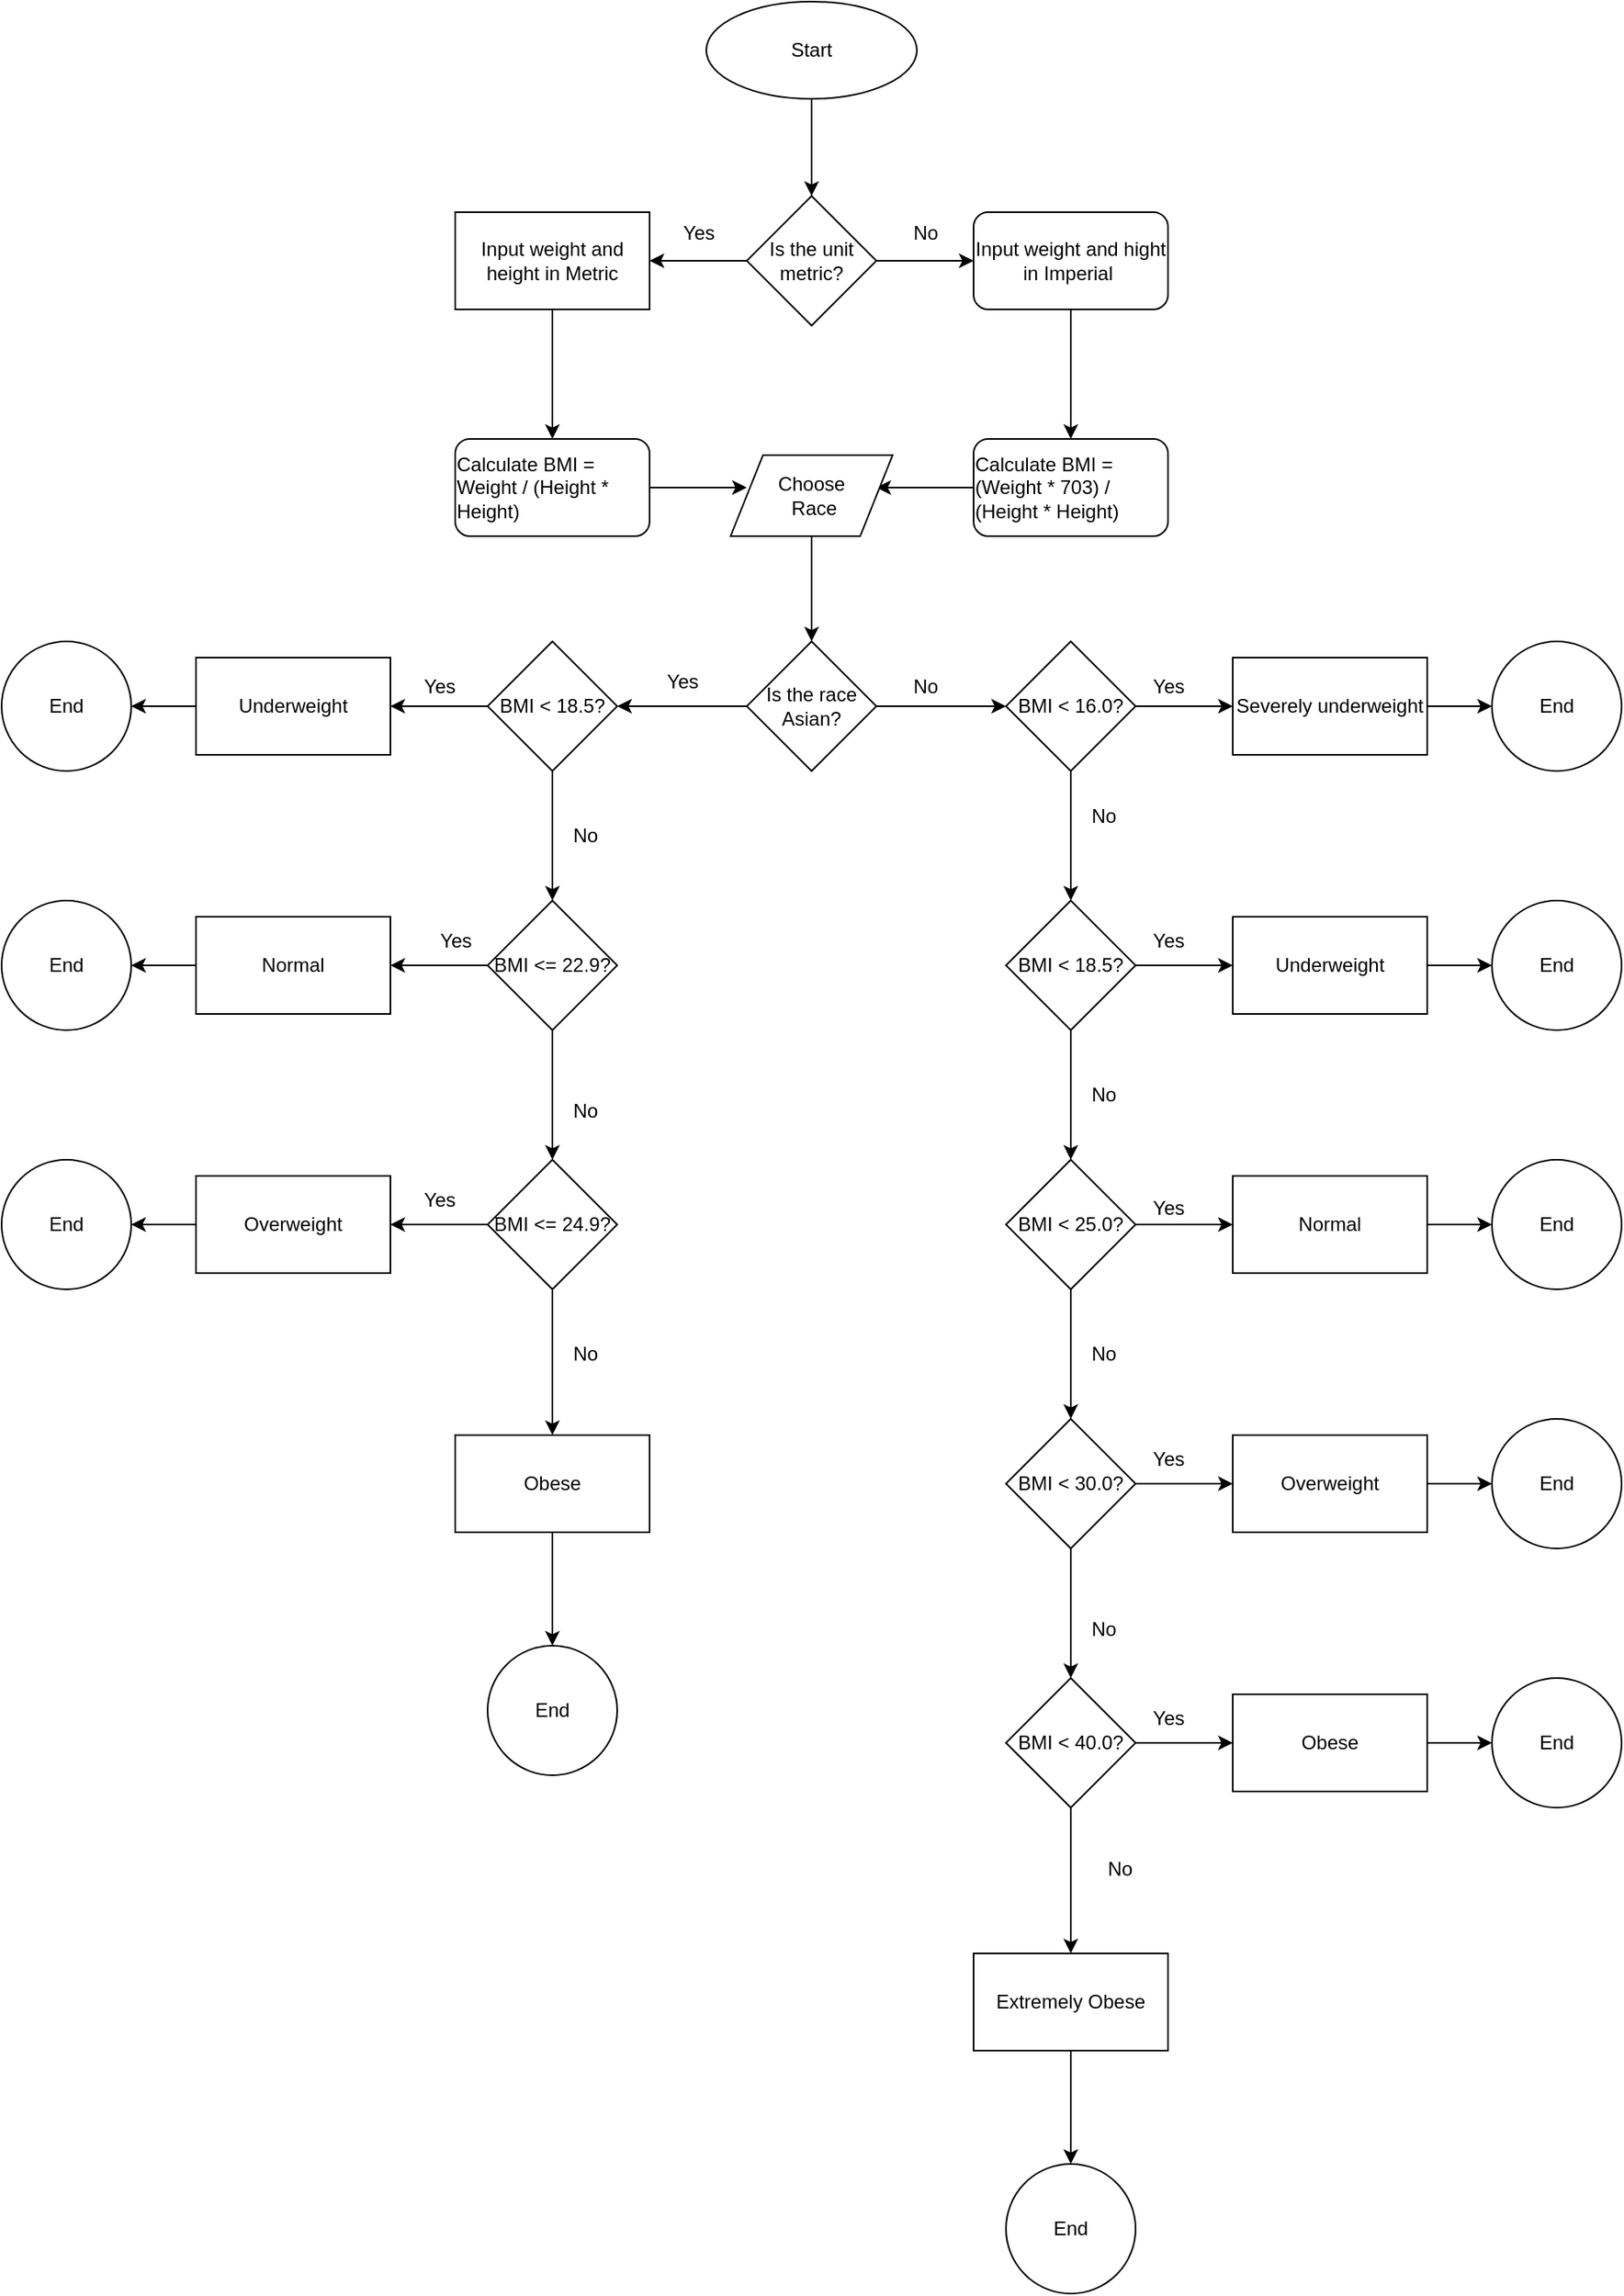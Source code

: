 <mxfile version="26.1.1">
  <diagram id="C5RBs43oDa-KdzZeNtuy" name="Page-1">
    <mxGraphModel dx="2582" dy="1410" grid="1" gridSize="10" guides="1" tooltips="1" connect="1" arrows="1" fold="1" page="1" pageScale="1" pageWidth="827" pageHeight="1169" math="0" shadow="0">
      <root>
        <mxCell id="WIyWlLk6GJQsqaUBKTNV-0" />
        <mxCell id="WIyWlLk6GJQsqaUBKTNV-1" parent="WIyWlLk6GJQsqaUBKTNV-0" />
        <mxCell id="4y6V4wLV0EvAnL0dNy4f-1" style="edgeStyle=orthogonalEdgeStyle;rounded=0;orthogonalLoop=1;jettySize=auto;html=1;exitX=0.5;exitY=1;exitDx=0;exitDy=0;" edge="1" parent="WIyWlLk6GJQsqaUBKTNV-1" source="4y6V4wLV0EvAnL0dNy4f-0">
          <mxGeometry relative="1" as="geometry">
            <mxPoint x="270" y="160" as="targetPoint" />
          </mxGeometry>
        </mxCell>
        <mxCell id="4y6V4wLV0EvAnL0dNy4f-0" value="Start" style="ellipse;whiteSpace=wrap;html=1;" vertex="1" parent="WIyWlLk6GJQsqaUBKTNV-1">
          <mxGeometry x="205" y="40" width="130" height="60" as="geometry" />
        </mxCell>
        <mxCell id="4y6V4wLV0EvAnL0dNy4f-8" value="" style="edgeStyle=orthogonalEdgeStyle;rounded=0;orthogonalLoop=1;jettySize=auto;html=1;" edge="1" parent="WIyWlLk6GJQsqaUBKTNV-1" source="4y6V4wLV0EvAnL0dNy4f-6" target="4y6V4wLV0EvAnL0dNy4f-7">
          <mxGeometry relative="1" as="geometry" />
        </mxCell>
        <mxCell id="4y6V4wLV0EvAnL0dNy4f-11" value="" style="edgeStyle=orthogonalEdgeStyle;rounded=0;orthogonalLoop=1;jettySize=auto;html=1;" edge="1" parent="WIyWlLk6GJQsqaUBKTNV-1" source="4y6V4wLV0EvAnL0dNy4f-6" target="4y6V4wLV0EvAnL0dNy4f-10">
          <mxGeometry relative="1" as="geometry" />
        </mxCell>
        <mxCell id="4y6V4wLV0EvAnL0dNy4f-6" value="Is the unit metric?" style="rhombus;whiteSpace=wrap;html=1;" vertex="1" parent="WIyWlLk6GJQsqaUBKTNV-1">
          <mxGeometry x="230" y="160" width="80" height="80" as="geometry" />
        </mxCell>
        <mxCell id="4y6V4wLV0EvAnL0dNy4f-14" value="" style="edgeStyle=orthogonalEdgeStyle;rounded=0;orthogonalLoop=1;jettySize=auto;html=1;" edge="1" parent="WIyWlLk6GJQsqaUBKTNV-1" source="4y6V4wLV0EvAnL0dNy4f-7" target="4y6V4wLV0EvAnL0dNy4f-13">
          <mxGeometry relative="1" as="geometry" />
        </mxCell>
        <mxCell id="4y6V4wLV0EvAnL0dNy4f-7" value="Input weight and height in Metric" style="whiteSpace=wrap;html=1;" vertex="1" parent="WIyWlLk6GJQsqaUBKTNV-1">
          <mxGeometry x="50" y="170" width="120" height="60" as="geometry" />
        </mxCell>
        <mxCell id="4y6V4wLV0EvAnL0dNy4f-9" value="Yes" style="text;html=1;align=center;verticalAlign=middle;resizable=0;points=[];autosize=1;strokeColor=none;fillColor=none;" vertex="1" parent="WIyWlLk6GJQsqaUBKTNV-1">
          <mxGeometry x="180" y="168" width="40" height="30" as="geometry" />
        </mxCell>
        <mxCell id="4y6V4wLV0EvAnL0dNy4f-16" value="" style="edgeStyle=orthogonalEdgeStyle;rounded=0;orthogonalLoop=1;jettySize=auto;html=1;" edge="1" parent="WIyWlLk6GJQsqaUBKTNV-1" source="4y6V4wLV0EvAnL0dNy4f-10" target="4y6V4wLV0EvAnL0dNy4f-15">
          <mxGeometry relative="1" as="geometry" />
        </mxCell>
        <mxCell id="4y6V4wLV0EvAnL0dNy4f-10" value="Input weight and hight in&amp;nbsp;&lt;span style=&quot;text-align: start;&quot;&gt;Imperial&lt;/span&gt;&amp;nbsp;" style="rounded=1;whiteSpace=wrap;html=1;" vertex="1" parent="WIyWlLk6GJQsqaUBKTNV-1">
          <mxGeometry x="370" y="170" width="120" height="60" as="geometry" />
        </mxCell>
        <mxCell id="4y6V4wLV0EvAnL0dNy4f-12" value="No" style="text;html=1;align=center;verticalAlign=middle;resizable=0;points=[];autosize=1;strokeColor=none;fillColor=none;" vertex="1" parent="WIyWlLk6GJQsqaUBKTNV-1">
          <mxGeometry x="320" y="168" width="40" height="30" as="geometry" />
        </mxCell>
        <mxCell id="4y6V4wLV0EvAnL0dNy4f-18" value="" style="edgeStyle=orthogonalEdgeStyle;rounded=0;orthogonalLoop=1;jettySize=auto;html=1;" edge="1" parent="WIyWlLk6GJQsqaUBKTNV-1" source="4y6V4wLV0EvAnL0dNy4f-13">
          <mxGeometry relative="1" as="geometry">
            <mxPoint x="230" y="340" as="targetPoint" />
          </mxGeometry>
        </mxCell>
        <mxCell id="4y6V4wLV0EvAnL0dNy4f-13" value="&lt;div style=&quot;text-align: start;&quot;&gt;Calculate BMI = Weight / (Height * Height)&lt;/div&gt;" style="rounded=1;whiteSpace=wrap;html=1;" vertex="1" parent="WIyWlLk6GJQsqaUBKTNV-1">
          <mxGeometry x="50" y="310" width="120" height="60" as="geometry" />
        </mxCell>
        <mxCell id="4y6V4wLV0EvAnL0dNy4f-20" style="edgeStyle=orthogonalEdgeStyle;rounded=0;orthogonalLoop=1;jettySize=auto;html=1;entryX=1;entryY=0.5;entryDx=0;entryDy=0;" edge="1" parent="WIyWlLk6GJQsqaUBKTNV-1" source="4y6V4wLV0EvAnL0dNy4f-15">
          <mxGeometry relative="1" as="geometry">
            <mxPoint x="310" y="340" as="targetPoint" />
          </mxGeometry>
        </mxCell>
        <mxCell id="4y6V4wLV0EvAnL0dNy4f-15" value="&lt;div style=&quot;text-align: start;&quot;&gt;Calculate BMI = (Weight * 703) / (Height * Height)&lt;/div&gt;" style="rounded=1;whiteSpace=wrap;html=1;" vertex="1" parent="WIyWlLk6GJQsqaUBKTNV-1">
          <mxGeometry x="370" y="310" width="120" height="60" as="geometry" />
        </mxCell>
        <mxCell id="4y6V4wLV0EvAnL0dNy4f-23" value="" style="edgeStyle=orthogonalEdgeStyle;rounded=0;orthogonalLoop=1;jettySize=auto;html=1;" edge="1" parent="WIyWlLk6GJQsqaUBKTNV-1" source="4y6V4wLV0EvAnL0dNy4f-21" target="4y6V4wLV0EvAnL0dNy4f-22">
          <mxGeometry relative="1" as="geometry" />
        </mxCell>
        <mxCell id="4y6V4wLV0EvAnL0dNy4f-21" value="Choose&lt;div&gt;&amp;nbsp;Race&lt;/div&gt;" style="shape=parallelogram;perimeter=parallelogramPerimeter;whiteSpace=wrap;html=1;fixedSize=1;" vertex="1" parent="WIyWlLk6GJQsqaUBKTNV-1">
          <mxGeometry x="220" y="320" width="100" height="50" as="geometry" />
        </mxCell>
        <mxCell id="4y6V4wLV0EvAnL0dNy4f-25" value="" style="edgeStyle=orthogonalEdgeStyle;rounded=0;orthogonalLoop=1;jettySize=auto;html=1;" edge="1" parent="WIyWlLk6GJQsqaUBKTNV-1" source="4y6V4wLV0EvAnL0dNy4f-22" target="4y6V4wLV0EvAnL0dNy4f-24">
          <mxGeometry relative="1" as="geometry" />
        </mxCell>
        <mxCell id="4y6V4wLV0EvAnL0dNy4f-68" value="" style="edgeStyle=orthogonalEdgeStyle;rounded=0;orthogonalLoop=1;jettySize=auto;html=1;" edge="1" parent="WIyWlLk6GJQsqaUBKTNV-1" source="4y6V4wLV0EvAnL0dNy4f-22" target="4y6V4wLV0EvAnL0dNy4f-67">
          <mxGeometry relative="1" as="geometry" />
        </mxCell>
        <mxCell id="4y6V4wLV0EvAnL0dNy4f-22" value="Is the race Asian?" style="rhombus;whiteSpace=wrap;html=1;" vertex="1" parent="WIyWlLk6GJQsqaUBKTNV-1">
          <mxGeometry x="230" y="435" width="80" height="80" as="geometry" />
        </mxCell>
        <mxCell id="4y6V4wLV0EvAnL0dNy4f-28" value="" style="edgeStyle=orthogonalEdgeStyle;rounded=0;orthogonalLoop=1;jettySize=auto;html=1;" edge="1" parent="WIyWlLk6GJQsqaUBKTNV-1" source="4y6V4wLV0EvAnL0dNy4f-24" target="4y6V4wLV0EvAnL0dNy4f-27">
          <mxGeometry relative="1" as="geometry" />
        </mxCell>
        <mxCell id="4y6V4wLV0EvAnL0dNy4f-33" value="" style="edgeStyle=orthogonalEdgeStyle;rounded=0;orthogonalLoop=1;jettySize=auto;html=1;" edge="1" parent="WIyWlLk6GJQsqaUBKTNV-1" source="4y6V4wLV0EvAnL0dNy4f-24" target="4y6V4wLV0EvAnL0dNy4f-32">
          <mxGeometry relative="1" as="geometry" />
        </mxCell>
        <mxCell id="4y6V4wLV0EvAnL0dNy4f-24" value="&lt;div style=&quot;text-align: start;&quot;&gt;BMI &amp;lt; 16.0?&lt;/div&gt;" style="rhombus;whiteSpace=wrap;html=1;" vertex="1" parent="WIyWlLk6GJQsqaUBKTNV-1">
          <mxGeometry x="390" y="435" width="80" height="80" as="geometry" />
        </mxCell>
        <mxCell id="4y6V4wLV0EvAnL0dNy4f-26" value="No" style="text;html=1;align=center;verticalAlign=middle;resizable=0;points=[];autosize=1;strokeColor=none;fillColor=none;" vertex="1" parent="WIyWlLk6GJQsqaUBKTNV-1">
          <mxGeometry x="320" y="448" width="40" height="30" as="geometry" />
        </mxCell>
        <mxCell id="4y6V4wLV0EvAnL0dNy4f-31" value="" style="edgeStyle=orthogonalEdgeStyle;rounded=0;orthogonalLoop=1;jettySize=auto;html=1;" edge="1" parent="WIyWlLk6GJQsqaUBKTNV-1" source="4y6V4wLV0EvAnL0dNy4f-27" target="4y6V4wLV0EvAnL0dNy4f-30">
          <mxGeometry relative="1" as="geometry" />
        </mxCell>
        <mxCell id="4y6V4wLV0EvAnL0dNy4f-27" value="&lt;div style=&quot;text-align: start;&quot;&gt;Severely underweight&lt;/div&gt;" style="whiteSpace=wrap;html=1;" vertex="1" parent="WIyWlLk6GJQsqaUBKTNV-1">
          <mxGeometry x="530" y="445" width="120" height="60" as="geometry" />
        </mxCell>
        <mxCell id="4y6V4wLV0EvAnL0dNy4f-29" value="Yes" style="text;html=1;align=center;verticalAlign=middle;resizable=0;points=[];autosize=1;strokeColor=none;fillColor=none;" vertex="1" parent="WIyWlLk6GJQsqaUBKTNV-1">
          <mxGeometry x="470" y="448" width="40" height="30" as="geometry" />
        </mxCell>
        <mxCell id="4y6V4wLV0EvAnL0dNy4f-30" value="End" style="ellipse;whiteSpace=wrap;html=1;" vertex="1" parent="WIyWlLk6GJQsqaUBKTNV-1">
          <mxGeometry x="690" y="435" width="80" height="80" as="geometry" />
        </mxCell>
        <mxCell id="4y6V4wLV0EvAnL0dNy4f-35" value="" style="edgeStyle=orthogonalEdgeStyle;rounded=0;orthogonalLoop=1;jettySize=auto;html=1;" edge="1" parent="WIyWlLk6GJQsqaUBKTNV-1" source="4y6V4wLV0EvAnL0dNy4f-32" target="4y6V4wLV0EvAnL0dNy4f-34">
          <mxGeometry relative="1" as="geometry" />
        </mxCell>
        <mxCell id="4y6V4wLV0EvAnL0dNy4f-41" value="" style="edgeStyle=orthogonalEdgeStyle;rounded=0;orthogonalLoop=1;jettySize=auto;html=1;" edge="1" parent="WIyWlLk6GJQsqaUBKTNV-1" source="4y6V4wLV0EvAnL0dNy4f-32" target="4y6V4wLV0EvAnL0dNy4f-40">
          <mxGeometry relative="1" as="geometry" />
        </mxCell>
        <mxCell id="4y6V4wLV0EvAnL0dNy4f-32" value="&lt;div style=&quot;text-align: start;&quot;&gt;BMI &amp;lt; 18.5?&lt;/div&gt;" style="rhombus;whiteSpace=wrap;html=1;" vertex="1" parent="WIyWlLk6GJQsqaUBKTNV-1">
          <mxGeometry x="390" y="595" width="80" height="80" as="geometry" />
        </mxCell>
        <mxCell id="4y6V4wLV0EvAnL0dNy4f-37" value="" style="edgeStyle=orthogonalEdgeStyle;rounded=0;orthogonalLoop=1;jettySize=auto;html=1;" edge="1" parent="WIyWlLk6GJQsqaUBKTNV-1" source="4y6V4wLV0EvAnL0dNy4f-34" target="4y6V4wLV0EvAnL0dNy4f-36">
          <mxGeometry relative="1" as="geometry" />
        </mxCell>
        <mxCell id="4y6V4wLV0EvAnL0dNy4f-34" value="&lt;div style=&quot;text-align: start;&quot;&gt;Underweight&lt;/div&gt;" style="whiteSpace=wrap;html=1;" vertex="1" parent="WIyWlLk6GJQsqaUBKTNV-1">
          <mxGeometry x="530" y="605" width="120" height="60" as="geometry" />
        </mxCell>
        <mxCell id="4y6V4wLV0EvAnL0dNy4f-36" value="End" style="ellipse;whiteSpace=wrap;html=1;" vertex="1" parent="WIyWlLk6GJQsqaUBKTNV-1">
          <mxGeometry x="690" y="595" width="80" height="80" as="geometry" />
        </mxCell>
        <mxCell id="4y6V4wLV0EvAnL0dNy4f-43" value="" style="edgeStyle=orthogonalEdgeStyle;rounded=0;orthogonalLoop=1;jettySize=auto;html=1;" edge="1" parent="WIyWlLk6GJQsqaUBKTNV-1" source="4y6V4wLV0EvAnL0dNy4f-40" target="4y6V4wLV0EvAnL0dNy4f-42">
          <mxGeometry relative="1" as="geometry" />
        </mxCell>
        <mxCell id="4y6V4wLV0EvAnL0dNy4f-47" value="" style="edgeStyle=orthogonalEdgeStyle;rounded=0;orthogonalLoop=1;jettySize=auto;html=1;" edge="1" parent="WIyWlLk6GJQsqaUBKTNV-1" source="4y6V4wLV0EvAnL0dNy4f-40" target="4y6V4wLV0EvAnL0dNy4f-46">
          <mxGeometry relative="1" as="geometry" />
        </mxCell>
        <mxCell id="4y6V4wLV0EvAnL0dNy4f-40" value="&lt;div style=&quot;text-align: start;&quot;&gt;BMI &amp;lt; 25.0?&lt;/div&gt;" style="rhombus;whiteSpace=wrap;html=1;" vertex="1" parent="WIyWlLk6GJQsqaUBKTNV-1">
          <mxGeometry x="390" y="755" width="80" height="80" as="geometry" />
        </mxCell>
        <mxCell id="4y6V4wLV0EvAnL0dNy4f-45" value="" style="edgeStyle=orthogonalEdgeStyle;rounded=0;orthogonalLoop=1;jettySize=auto;html=1;" edge="1" parent="WIyWlLk6GJQsqaUBKTNV-1" source="4y6V4wLV0EvAnL0dNy4f-42" target="4y6V4wLV0EvAnL0dNy4f-44">
          <mxGeometry relative="1" as="geometry" />
        </mxCell>
        <mxCell id="4y6V4wLV0EvAnL0dNy4f-42" value="Normal" style="whiteSpace=wrap;html=1;" vertex="1" parent="WIyWlLk6GJQsqaUBKTNV-1">
          <mxGeometry x="530" y="765" width="120" height="60" as="geometry" />
        </mxCell>
        <mxCell id="4y6V4wLV0EvAnL0dNy4f-44" value="End" style="ellipse;whiteSpace=wrap;html=1;" vertex="1" parent="WIyWlLk6GJQsqaUBKTNV-1">
          <mxGeometry x="690" y="755" width="80" height="80" as="geometry" />
        </mxCell>
        <mxCell id="4y6V4wLV0EvAnL0dNy4f-49" value="" style="edgeStyle=orthogonalEdgeStyle;rounded=0;orthogonalLoop=1;jettySize=auto;html=1;" edge="1" parent="WIyWlLk6GJQsqaUBKTNV-1" source="4y6V4wLV0EvAnL0dNy4f-46" target="4y6V4wLV0EvAnL0dNy4f-48">
          <mxGeometry relative="1" as="geometry" />
        </mxCell>
        <mxCell id="4y6V4wLV0EvAnL0dNy4f-53" value="" style="edgeStyle=orthogonalEdgeStyle;rounded=0;orthogonalLoop=1;jettySize=auto;html=1;" edge="1" parent="WIyWlLk6GJQsqaUBKTNV-1" source="4y6V4wLV0EvAnL0dNy4f-46" target="4y6V4wLV0EvAnL0dNy4f-52">
          <mxGeometry relative="1" as="geometry" />
        </mxCell>
        <mxCell id="4y6V4wLV0EvAnL0dNy4f-46" value="&lt;div style=&quot;caret-color: rgb(0, 0, 0); color: rgb(0, 0, 0); font-style: normal; font-variant-caps: normal; font-weight: 400; letter-spacing: normal; orphans: auto; text-align: start; text-indent: 0px; text-transform: none; white-space: normal; widows: auto; word-spacing: 0px; -webkit-text-size-adjust: auto; -webkit-text-stroke-width: 0px; text-decoration: none;&quot;&gt;BMI &amp;lt; 30.0?&lt;/div&gt;" style="rhombus;whiteSpace=wrap;html=1;" vertex="1" parent="WIyWlLk6GJQsqaUBKTNV-1">
          <mxGeometry x="390" y="915" width="80" height="80" as="geometry" />
        </mxCell>
        <mxCell id="4y6V4wLV0EvAnL0dNy4f-51" value="" style="edgeStyle=orthogonalEdgeStyle;rounded=0;orthogonalLoop=1;jettySize=auto;html=1;" edge="1" parent="WIyWlLk6GJQsqaUBKTNV-1" source="4y6V4wLV0EvAnL0dNy4f-48" target="4y6V4wLV0EvAnL0dNy4f-50">
          <mxGeometry relative="1" as="geometry" />
        </mxCell>
        <mxCell id="4y6V4wLV0EvAnL0dNy4f-48" value="Overweight" style="whiteSpace=wrap;html=1;" vertex="1" parent="WIyWlLk6GJQsqaUBKTNV-1">
          <mxGeometry x="530" y="925" width="120" height="60" as="geometry" />
        </mxCell>
        <mxCell id="4y6V4wLV0EvAnL0dNy4f-50" value="End" style="ellipse;whiteSpace=wrap;html=1;" vertex="1" parent="WIyWlLk6GJQsqaUBKTNV-1">
          <mxGeometry x="690" y="915" width="80" height="80" as="geometry" />
        </mxCell>
        <mxCell id="4y6V4wLV0EvAnL0dNy4f-55" value="" style="edgeStyle=orthogonalEdgeStyle;rounded=0;orthogonalLoop=1;jettySize=auto;html=1;" edge="1" parent="WIyWlLk6GJQsqaUBKTNV-1" source="4y6V4wLV0EvAnL0dNy4f-52" target="4y6V4wLV0EvAnL0dNy4f-54">
          <mxGeometry relative="1" as="geometry" />
        </mxCell>
        <mxCell id="4y6V4wLV0EvAnL0dNy4f-63" value="" style="edgeStyle=orthogonalEdgeStyle;rounded=0;orthogonalLoop=1;jettySize=auto;html=1;" edge="1" parent="WIyWlLk6GJQsqaUBKTNV-1" source="4y6V4wLV0EvAnL0dNy4f-52" target="4y6V4wLV0EvAnL0dNy4f-62">
          <mxGeometry relative="1" as="geometry" />
        </mxCell>
        <mxCell id="4y6V4wLV0EvAnL0dNy4f-52" value="&lt;div style=&quot;caret-color: rgb(0, 0, 0); color: rgb(0, 0, 0); font-style: normal; font-variant-caps: normal; font-weight: 400; letter-spacing: normal; orphans: auto; text-align: start; text-indent: 0px; text-transform: none; white-space: normal; widows: auto; word-spacing: 0px; -webkit-text-size-adjust: auto; -webkit-text-stroke-width: 0px; text-decoration: none;&quot;&gt;BMI &amp;lt; 40.0?&lt;/div&gt;" style="rhombus;whiteSpace=wrap;html=1;" vertex="1" parent="WIyWlLk6GJQsqaUBKTNV-1">
          <mxGeometry x="390" y="1075" width="80" height="80" as="geometry" />
        </mxCell>
        <mxCell id="4y6V4wLV0EvAnL0dNy4f-57" value="" style="edgeStyle=orthogonalEdgeStyle;rounded=0;orthogonalLoop=1;jettySize=auto;html=1;" edge="1" parent="WIyWlLk6GJQsqaUBKTNV-1" source="4y6V4wLV0EvAnL0dNy4f-54" target="4y6V4wLV0EvAnL0dNy4f-56">
          <mxGeometry relative="1" as="geometry" />
        </mxCell>
        <mxCell id="4y6V4wLV0EvAnL0dNy4f-54" value="&lt;div style=&quot;caret-color: rgb(0, 0, 0); color: rgb(0, 0, 0); font-style: normal; font-variant-caps: normal; font-weight: 400; letter-spacing: normal; orphans: auto; text-align: start; text-indent: 0px; text-transform: none; white-space: normal; widows: auto; word-spacing: 0px; -webkit-text-size-adjust: auto; -webkit-text-stroke-width: 0px; text-decoration: none;&quot;&gt;Obese&lt;/div&gt;" style="whiteSpace=wrap;html=1;" vertex="1" parent="WIyWlLk6GJQsqaUBKTNV-1">
          <mxGeometry x="530" y="1085" width="120" height="60" as="geometry" />
        </mxCell>
        <mxCell id="4y6V4wLV0EvAnL0dNy4f-56" value="End" style="ellipse;whiteSpace=wrap;html=1;" vertex="1" parent="WIyWlLk6GJQsqaUBKTNV-1">
          <mxGeometry x="690" y="1075" width="80" height="80" as="geometry" />
        </mxCell>
        <mxCell id="4y6V4wLV0EvAnL0dNy4f-58" value="Yes" style="text;html=1;align=center;verticalAlign=middle;resizable=0;points=[];autosize=1;strokeColor=none;fillColor=none;" vertex="1" parent="WIyWlLk6GJQsqaUBKTNV-1">
          <mxGeometry x="470" y="605" width="40" height="30" as="geometry" />
        </mxCell>
        <mxCell id="4y6V4wLV0EvAnL0dNy4f-59" value="Yes" style="text;html=1;align=center;verticalAlign=middle;resizable=0;points=[];autosize=1;strokeColor=none;fillColor=none;" vertex="1" parent="WIyWlLk6GJQsqaUBKTNV-1">
          <mxGeometry x="470" y="770" width="40" height="30" as="geometry" />
        </mxCell>
        <mxCell id="4y6V4wLV0EvAnL0dNy4f-60" value="Yes" style="text;html=1;align=center;verticalAlign=middle;resizable=0;points=[];autosize=1;strokeColor=none;fillColor=none;" vertex="1" parent="WIyWlLk6GJQsqaUBKTNV-1">
          <mxGeometry x="470" y="925" width="40" height="30" as="geometry" />
        </mxCell>
        <mxCell id="4y6V4wLV0EvAnL0dNy4f-61" value="Yes" style="text;html=1;align=center;verticalAlign=middle;resizable=0;points=[];autosize=1;strokeColor=none;fillColor=none;" vertex="1" parent="WIyWlLk6GJQsqaUBKTNV-1">
          <mxGeometry x="470" y="1085" width="40" height="30" as="geometry" />
        </mxCell>
        <mxCell id="4y6V4wLV0EvAnL0dNy4f-66" value="" style="edgeStyle=orthogonalEdgeStyle;rounded=0;orthogonalLoop=1;jettySize=auto;html=1;" edge="1" parent="WIyWlLk6GJQsqaUBKTNV-1" source="4y6V4wLV0EvAnL0dNy4f-62" target="4y6V4wLV0EvAnL0dNy4f-65">
          <mxGeometry relative="1" as="geometry" />
        </mxCell>
        <mxCell id="4y6V4wLV0EvAnL0dNy4f-62" value="Extremely Obese" style="whiteSpace=wrap;html=1;" vertex="1" parent="WIyWlLk6GJQsqaUBKTNV-1">
          <mxGeometry x="370" y="1245" width="120" height="60" as="geometry" />
        </mxCell>
        <mxCell id="4y6V4wLV0EvAnL0dNy4f-64" value="No" style="text;html=1;align=center;verticalAlign=middle;resizable=0;points=[];autosize=1;strokeColor=none;fillColor=none;" vertex="1" parent="WIyWlLk6GJQsqaUBKTNV-1">
          <mxGeometry x="440" y="1178" width="40" height="30" as="geometry" />
        </mxCell>
        <mxCell id="4y6V4wLV0EvAnL0dNy4f-65" value="End" style="ellipse;whiteSpace=wrap;html=1;" vertex="1" parent="WIyWlLk6GJQsqaUBKTNV-1">
          <mxGeometry x="390" y="1375" width="80" height="80" as="geometry" />
        </mxCell>
        <mxCell id="4y6V4wLV0EvAnL0dNy4f-70" value="" style="edgeStyle=orthogonalEdgeStyle;rounded=0;orthogonalLoop=1;jettySize=auto;html=1;" edge="1" parent="WIyWlLk6GJQsqaUBKTNV-1" source="4y6V4wLV0EvAnL0dNy4f-67" target="4y6V4wLV0EvAnL0dNy4f-69">
          <mxGeometry relative="1" as="geometry" />
        </mxCell>
        <mxCell id="4y6V4wLV0EvAnL0dNy4f-76" value="" style="edgeStyle=orthogonalEdgeStyle;rounded=0;orthogonalLoop=1;jettySize=auto;html=1;" edge="1" parent="WIyWlLk6GJQsqaUBKTNV-1" source="4y6V4wLV0EvAnL0dNy4f-67" target="4y6V4wLV0EvAnL0dNy4f-75">
          <mxGeometry relative="1" as="geometry" />
        </mxCell>
        <mxCell id="4y6V4wLV0EvAnL0dNy4f-67" value="&lt;div style=&quot;text-align: start;&quot;&gt;BMI &amp;lt; 18.5?&lt;/div&gt;" style="rhombus;whiteSpace=wrap;html=1;" vertex="1" parent="WIyWlLk6GJQsqaUBKTNV-1">
          <mxGeometry x="70" y="435" width="80" height="80" as="geometry" />
        </mxCell>
        <mxCell id="4y6V4wLV0EvAnL0dNy4f-72" value="" style="edgeStyle=orthogonalEdgeStyle;rounded=0;orthogonalLoop=1;jettySize=auto;html=1;" edge="1" parent="WIyWlLk6GJQsqaUBKTNV-1" source="4y6V4wLV0EvAnL0dNy4f-69" target="4y6V4wLV0EvAnL0dNy4f-71">
          <mxGeometry relative="1" as="geometry" />
        </mxCell>
        <mxCell id="4y6V4wLV0EvAnL0dNy4f-78" value="" style="edgeStyle=orthogonalEdgeStyle;rounded=0;orthogonalLoop=1;jettySize=auto;html=1;" edge="1" parent="WIyWlLk6GJQsqaUBKTNV-1" source="4y6V4wLV0EvAnL0dNy4f-69" target="4y6V4wLV0EvAnL0dNy4f-77">
          <mxGeometry relative="1" as="geometry" />
        </mxCell>
        <mxCell id="4y6V4wLV0EvAnL0dNy4f-69" value="&lt;div style=&quot;text-align: start;&quot;&gt;BMI &amp;lt;= 22.9?&lt;/div&gt;" style="rhombus;whiteSpace=wrap;html=1;" vertex="1" parent="WIyWlLk6GJQsqaUBKTNV-1">
          <mxGeometry x="70" y="595" width="80" height="80" as="geometry" />
        </mxCell>
        <mxCell id="4y6V4wLV0EvAnL0dNy4f-80" value="" style="edgeStyle=orthogonalEdgeStyle;rounded=0;orthogonalLoop=1;jettySize=auto;html=1;" edge="1" parent="WIyWlLk6GJQsqaUBKTNV-1" source="4y6V4wLV0EvAnL0dNy4f-71">
          <mxGeometry relative="1" as="geometry">
            <mxPoint x="10" y="795.0" as="targetPoint" />
          </mxGeometry>
        </mxCell>
        <mxCell id="4y6V4wLV0EvAnL0dNy4f-97" value="" style="edgeStyle=orthogonalEdgeStyle;rounded=0;orthogonalLoop=1;jettySize=auto;html=1;" edge="1" parent="WIyWlLk6GJQsqaUBKTNV-1" source="4y6V4wLV0EvAnL0dNy4f-71" target="4y6V4wLV0EvAnL0dNy4f-96">
          <mxGeometry relative="1" as="geometry" />
        </mxCell>
        <mxCell id="4y6V4wLV0EvAnL0dNy4f-71" value="&lt;div style=&quot;text-align: start;&quot;&gt;BMI &amp;lt;= 24.9?&lt;/div&gt;" style="rhombus;whiteSpace=wrap;html=1;" vertex="1" parent="WIyWlLk6GJQsqaUBKTNV-1">
          <mxGeometry x="70" y="755" width="80" height="80" as="geometry" />
        </mxCell>
        <mxCell id="4y6V4wLV0EvAnL0dNy4f-102" value="" style="edgeStyle=orthogonalEdgeStyle;rounded=0;orthogonalLoop=1;jettySize=auto;html=1;" edge="1" parent="WIyWlLk6GJQsqaUBKTNV-1" source="4y6V4wLV0EvAnL0dNy4f-75" target="4y6V4wLV0EvAnL0dNy4f-101">
          <mxGeometry relative="1" as="geometry" />
        </mxCell>
        <mxCell id="4y6V4wLV0EvAnL0dNy4f-75" value="&lt;div style=&quot;text-align: start;&quot;&gt;Underweight&lt;/div&gt;" style="whiteSpace=wrap;html=1;" vertex="1" parent="WIyWlLk6GJQsqaUBKTNV-1">
          <mxGeometry x="-110" y="445" width="120" height="60" as="geometry" />
        </mxCell>
        <mxCell id="4y6V4wLV0EvAnL0dNy4f-104" value="" style="edgeStyle=orthogonalEdgeStyle;rounded=0;orthogonalLoop=1;jettySize=auto;html=1;" edge="1" parent="WIyWlLk6GJQsqaUBKTNV-1" source="4y6V4wLV0EvAnL0dNy4f-77" target="4y6V4wLV0EvAnL0dNy4f-103">
          <mxGeometry relative="1" as="geometry" />
        </mxCell>
        <mxCell id="4y6V4wLV0EvAnL0dNy4f-77" value="&lt;div style=&quot;text-align: start;&quot;&gt;Normal&lt;/div&gt;" style="whiteSpace=wrap;html=1;" vertex="1" parent="WIyWlLk6GJQsqaUBKTNV-1">
          <mxGeometry x="-110" y="605" width="120" height="60" as="geometry" />
        </mxCell>
        <mxCell id="4y6V4wLV0EvAnL0dNy4f-84" value="Yes" style="text;html=1;align=center;verticalAlign=middle;resizable=0;points=[];autosize=1;strokeColor=none;fillColor=none;" vertex="1" parent="WIyWlLk6GJQsqaUBKTNV-1">
          <mxGeometry x="170" y="445" width="40" height="30" as="geometry" />
        </mxCell>
        <mxCell id="4y6V4wLV0EvAnL0dNy4f-85" value="Yes" style="text;html=1;align=center;verticalAlign=middle;resizable=0;points=[];autosize=1;strokeColor=none;fillColor=none;" vertex="1" parent="WIyWlLk6GJQsqaUBKTNV-1">
          <mxGeometry x="20" y="448" width="40" height="30" as="geometry" />
        </mxCell>
        <mxCell id="4y6V4wLV0EvAnL0dNy4f-86" value="Yes" style="text;html=1;align=center;verticalAlign=middle;resizable=0;points=[];autosize=1;strokeColor=none;fillColor=none;" vertex="1" parent="WIyWlLk6GJQsqaUBKTNV-1">
          <mxGeometry x="30" y="605" width="40" height="30" as="geometry" />
        </mxCell>
        <mxCell id="4y6V4wLV0EvAnL0dNy4f-87" value="Yes" style="text;html=1;align=center;verticalAlign=middle;resizable=0;points=[];autosize=1;strokeColor=none;fillColor=none;" vertex="1" parent="WIyWlLk6GJQsqaUBKTNV-1">
          <mxGeometry x="20" y="765" width="40" height="30" as="geometry" />
        </mxCell>
        <mxCell id="4y6V4wLV0EvAnL0dNy4f-89" value="No" style="text;html=1;align=center;verticalAlign=middle;resizable=0;points=[];autosize=1;strokeColor=none;fillColor=none;" vertex="1" parent="WIyWlLk6GJQsqaUBKTNV-1">
          <mxGeometry x="430" y="528" width="40" height="30" as="geometry" />
        </mxCell>
        <mxCell id="4y6V4wLV0EvAnL0dNy4f-90" value="No" style="text;html=1;align=center;verticalAlign=middle;resizable=0;points=[];autosize=1;strokeColor=none;fillColor=none;" vertex="1" parent="WIyWlLk6GJQsqaUBKTNV-1">
          <mxGeometry x="430" y="700" width="40" height="30" as="geometry" />
        </mxCell>
        <mxCell id="4y6V4wLV0EvAnL0dNy4f-91" value="No" style="text;html=1;align=center;verticalAlign=middle;resizable=0;points=[];autosize=1;strokeColor=none;fillColor=none;" vertex="1" parent="WIyWlLk6GJQsqaUBKTNV-1">
          <mxGeometry x="430" y="860" width="40" height="30" as="geometry" />
        </mxCell>
        <mxCell id="4y6V4wLV0EvAnL0dNy4f-92" value="No" style="text;html=1;align=center;verticalAlign=middle;resizable=0;points=[];autosize=1;strokeColor=none;fillColor=none;" vertex="1" parent="WIyWlLk6GJQsqaUBKTNV-1">
          <mxGeometry x="430" y="1030" width="40" height="30" as="geometry" />
        </mxCell>
        <mxCell id="4y6V4wLV0EvAnL0dNy4f-93" value="No" style="text;html=1;align=center;verticalAlign=middle;resizable=0;points=[];autosize=1;strokeColor=none;fillColor=none;" vertex="1" parent="WIyWlLk6GJQsqaUBKTNV-1">
          <mxGeometry x="110" y="540" width="40" height="30" as="geometry" />
        </mxCell>
        <mxCell id="4y6V4wLV0EvAnL0dNy4f-94" value="No" style="text;html=1;align=center;verticalAlign=middle;resizable=0;points=[];autosize=1;strokeColor=none;fillColor=none;" vertex="1" parent="WIyWlLk6GJQsqaUBKTNV-1">
          <mxGeometry x="110" y="710" width="40" height="30" as="geometry" />
        </mxCell>
        <mxCell id="4y6V4wLV0EvAnL0dNy4f-106" value="" style="edgeStyle=orthogonalEdgeStyle;rounded=0;orthogonalLoop=1;jettySize=auto;html=1;" edge="1" parent="WIyWlLk6GJQsqaUBKTNV-1" source="4y6V4wLV0EvAnL0dNy4f-95" target="4y6V4wLV0EvAnL0dNy4f-105">
          <mxGeometry relative="1" as="geometry" />
        </mxCell>
        <mxCell id="4y6V4wLV0EvAnL0dNy4f-95" value="&lt;div style=&quot;text-align: start;&quot;&gt;&lt;div&gt;Overweight&lt;/div&gt;&lt;/div&gt;" style="whiteSpace=wrap;html=1;" vertex="1" parent="WIyWlLk6GJQsqaUBKTNV-1">
          <mxGeometry x="-110" y="765" width="120" height="60" as="geometry" />
        </mxCell>
        <mxCell id="4y6V4wLV0EvAnL0dNy4f-108" value="" style="edgeStyle=orthogonalEdgeStyle;rounded=0;orthogonalLoop=1;jettySize=auto;html=1;" edge="1" parent="WIyWlLk6GJQsqaUBKTNV-1" source="4y6V4wLV0EvAnL0dNy4f-96" target="4y6V4wLV0EvAnL0dNy4f-107">
          <mxGeometry relative="1" as="geometry" />
        </mxCell>
        <mxCell id="4y6V4wLV0EvAnL0dNy4f-96" value="&lt;div style=&quot;text-align: start;&quot;&gt;Obese&lt;/div&gt;" style="whiteSpace=wrap;html=1;" vertex="1" parent="WIyWlLk6GJQsqaUBKTNV-1">
          <mxGeometry x="50" y="925" width="120" height="60" as="geometry" />
        </mxCell>
        <mxCell id="4y6V4wLV0EvAnL0dNy4f-98" value="No" style="text;html=1;align=center;verticalAlign=middle;resizable=0;points=[];autosize=1;strokeColor=none;fillColor=none;" vertex="1" parent="WIyWlLk6GJQsqaUBKTNV-1">
          <mxGeometry x="110" y="860" width="40" height="30" as="geometry" />
        </mxCell>
        <mxCell id="4y6V4wLV0EvAnL0dNy4f-101" value="End" style="ellipse;whiteSpace=wrap;html=1;" vertex="1" parent="WIyWlLk6GJQsqaUBKTNV-1">
          <mxGeometry x="-230" y="435" width="80" height="80" as="geometry" />
        </mxCell>
        <mxCell id="4y6V4wLV0EvAnL0dNy4f-103" value="End" style="ellipse;whiteSpace=wrap;html=1;" vertex="1" parent="WIyWlLk6GJQsqaUBKTNV-1">
          <mxGeometry x="-230" y="595" width="80" height="80" as="geometry" />
        </mxCell>
        <mxCell id="4y6V4wLV0EvAnL0dNy4f-105" value="End" style="ellipse;whiteSpace=wrap;html=1;" vertex="1" parent="WIyWlLk6GJQsqaUBKTNV-1">
          <mxGeometry x="-230" y="755" width="80" height="80" as="geometry" />
        </mxCell>
        <mxCell id="4y6V4wLV0EvAnL0dNy4f-107" value="End" style="ellipse;whiteSpace=wrap;html=1;" vertex="1" parent="WIyWlLk6GJQsqaUBKTNV-1">
          <mxGeometry x="70" y="1055" width="80" height="80" as="geometry" />
        </mxCell>
      </root>
    </mxGraphModel>
  </diagram>
</mxfile>
